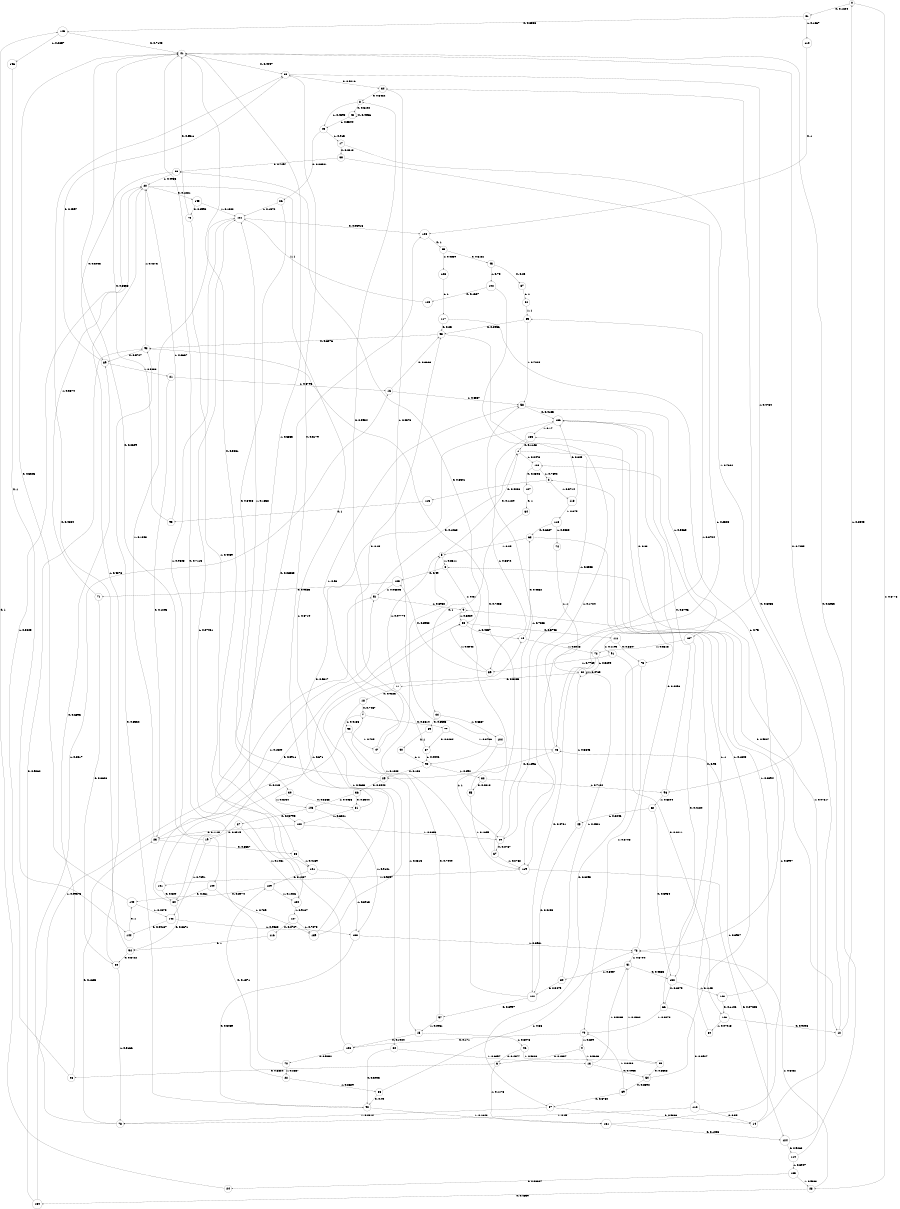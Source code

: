 digraph "ch23concat_phase3_L10" {
size = "6,8.5";
ratio = "fill";
node [shape = circle];
node [fontsize = 24];
edge [fontsize = 24];
0 -> 81 [label = "0: 0.1224   "];
0 -> 28 [label = "1: 0.8776   "];
1 -> 12 [label = "0: 0.9527   "];
1 -> 120 [label = "1: 0.0473   "];
2 -> 115 [label = "0: 0.4286   "];
2 -> 118 [label = "1: 0.5714   "];
3 -> 105 [label = "0: 0.49     "];
3 -> 33 [label = "1: 0.51     "];
4 -> 6 [label = "0: 0.4357   "];
4 -> 13 [label = "1: 0.5643   "];
5 -> 1 [label = "0: 0.1189   "];
5 -> 3 [label = "1: 0.8811   "];
6 -> 98 [label = "0: 0.8824   "];
6 -> 131 [label = "1: 0.1176   "];
7 -> 77 [label = "0: 0.5814   "];
7 -> 99 [label = "1: 0.4186   "];
8 -> 42 [label = "0: 0.5102   "];
8 -> 49 [label = "1: 0.4898   "];
9 -> 80 [label = "0: 0.3911   "];
9 -> 33 [label = "1: 0.6089   "];
10 -> 63 [label = "0: 0.4582   "];
10 -> 72 [label = "1: 0.5418   "];
11 -> 18 [label = "0: 0.9223   "];
11 -> 5 [label = "1: 0.07774  "];
12 -> 41 [label = "0: 0.7455   "];
12 -> 0 [label = "1: 0.2545   "];
13 -> 54 [label = "0: 0.4935   "];
13 -> 61 [label = "1: 0.5065   "];
14 -> 34 [label = "0: 0.6063   "];
14 -> 48 [label = "1: 0.3937   "];
15 -> 106 [label = "0: 0.1924   "];
15 -> 46 [label = "1: 0.8076   "];
16 -> 53 [label = "0: 0.3663   "];
16 -> 58 [label = "1: 0.6337   "];
17 -> 68 [label = "0: 0.2318   "];
17 -> 96 [label = "1: 0.7682   "];
18 -> 7 [label = "0: 0.7487   "];
18 -> 15 [label = "1: 0.2513   "];
19 -> 41 [label = "0: 0.2609   "];
19 -> 142 [label = "1: 0.7391   "];
20 -> 145 [label = "0: 0.1281   "];
20 -> 60 [label = "1: 0.8719   "];
21 -> 23 [label = "0: 0.1205   "];
21 -> 16 [label = "1: 0.8795   "];
22 -> 129 [label = "0: 0.1371   "];
22 -> 86 [label = "1: 0.8629   "];
23 -> 56 [label = "0: 0.8657   "];
23 -> 121 [label = "1: 0.1343   "];
24 -> 143 [label = "0: 1        "];
25 -> 36 [label = "0: 0.8442   "];
25 -> 121 [label = "1: 0.1558   "];
26 -> 30 [label = "0: 0.8428   "];
26 -> 121 [label = "1: 0.1572   "];
27 -> 19 [label = "0: 0.8519   "];
27 -> 130 [label = "1: 0.1481   "];
28 -> 134 [label = "0: 0.4539   "];
28 -> 73 [label = "1: 0.5461   "];
29 -> 67 [label = "0: 0.2767   "];
29 -> 58 [label = "1: 0.7233   "];
30 -> 31 [label = "0: 0.3866   "];
30 -> 103 [label = "1: 0.6134   "];
31 -> 35 [label = "0: 0.3179   "];
31 -> 100 [label = "1: 0.6821   "];
32 -> 11 [label = "0: 0.5235   "];
32 -> 32 [label = "1: 0.4765   "];
33 -> 111 [label = "0: 0.5743   "];
33 -> 10 [label = "1: 0.4257   "];
34 -> 8 [label = "0: 0.5422   "];
34 -> 90 [label = "1: 0.4578   "];
35 -> 34 [label = "0: 0.5216   "];
35 -> 48 [label = "1: 0.4784   "];
36 -> 31 [label = "0: 0.5544   "];
36 -> 103 [label = "1: 0.4456   "];
37 -> 14 [label = "0: 0.5386   "];
37 -> 78 [label = "1: 0.4614   "];
38 -> 89 [label = "0: 0.5045   "];
38 -> 20 [label = "1: 0.4955   "];
39 -> 40 [label = "0: 1        "];
40 -> 90 [label = "1: 1        "];
41 -> 35 [label = "0: 0.4447   "];
41 -> 100 [label = "1: 0.5553   "];
42 -> 42 [label = "0: 0.4456   "];
42 -> 49 [label = "1: 0.5544   "];
43 -> 87 [label = "0: 0.25     "];
43 -> 102 [label = "1: 0.75     "];
44 -> 39 [label = "0: 0.3333   "];
44 -> 104 [label = "1: 0.6667   "];
45 -> 122 [label = "0: 0.4155   "];
45 -> 32 [label = "1: 0.5845   "];
46 -> 6 [label = "0: 0.4677   "];
46 -> 85 [label = "1: 0.5323   "];
47 -> 53 [label = "0: 0.44     "];
47 -> 58 [label = "1: 0.56     "];
48 -> 25 [label = "0: 0.1296   "];
48 -> 83 [label = "1: 0.8704   "];
49 -> 26 [label = "0: 0.08501  "];
49 -> 17 [label = "1: 0.915    "];
50 -> 2 [label = "1: 1        "];
51 -> 1 [label = "0: 0.1068   "];
51 -> 9 [label = "1: 0.8932   "];
52 -> 83 [label = "1: 1        "];
53 -> 93 [label = "0: 0.8276   "];
53 -> 119 [label = "1: 0.1724   "];
54 -> 69 [label = "0: 0.8692   "];
54 -> 133 [label = "1: 0.1308   "];
55 -> 38 [label = "0: 0.8341   "];
55 -> 119 [label = "1: 0.1659   "];
56 -> 41 [label = "0: 0.5831   "];
56 -> 101 [label = "1: 0.4169   "];
57 -> 8 [label = "0: 0.5954   "];
57 -> 90 [label = "1: 0.4046   "];
58 -> 136 [label = "0: 0.4135   "];
58 -> 137 [label = "1: 0.5865   "];
59 -> 105 [label = "0: 0.3958   "];
59 -> 33 [label = "1: 0.6042   "];
60 -> 92 [label = "0: 0.3903   "];
60 -> 13 [label = "1: 0.6097   "];
61 -> 132 [label = "0: 0.4563   "];
61 -> 84 [label = "1: 0.5437   "];
62 -> 132 [label = "0: 0.3954   "];
62 -> 45 [label = "1: 0.6046   "];
63 -> 66 [label = "0: 0.95     "];
63 -> 5 [label = "1: 0.05     "];
64 -> 44 [label = "0: 1        "];
65 -> 43 [label = "0: 0.5161   "];
65 -> 123 [label = "1: 0.4839   "];
66 -> 112 [label = "0: 0.6927   "];
66 -> 79 [label = "1: 0.3073   "];
67 -> 93 [label = "0: 0.7238   "];
67 -> 119 [label = "1: 0.2762   "];
68 -> 38 [label = "0: 0.7497   "];
68 -> 119 [label = "1: 0.2503   "];
69 -> 37 [label = "0: 0.6764   "];
69 -> 79 [label = "1: 0.3236   "];
70 -> 41 [label = "0: 0.7113   "];
70 -> 22 [label = "1: 0.2887   "];
71 -> 88 [label = "0: 0.6626   "];
71 -> 20 [label = "1: 0.3374   "];
72 -> 122 [label = "0: 0.4701   "];
72 -> 32 [label = "1: 0.5299   "];
73 -> 136 [label = "0: 0.4296   "];
73 -> 61 [label = "1: 0.5704   "];
74 -> 32 [label = "1: 1        "];
75 -> 37 [label = "0: 0.6295   "];
75 -> 79 [label = "1: 0.3705   "];
76 -> 41 [label = "0: 0.5511   "];
76 -> 101 [label = "1: 0.4489   "];
77 -> 57 [label = "0: 0.6234   "];
77 -> 48 [label = "1: 0.3766   "];
78 -> 23 [label = "0: 0.1683   "];
78 -> 16 [label = "1: 0.8317   "];
79 -> 106 [label = "0: 0.171    "];
79 -> 4 [label = "1: 0.829    "];
80 -> 94 [label = "0: 0.8671   "];
80 -> 51 [label = "1: 0.1329   "];
81 -> 143 [label = "0: 0.8333   "];
81 -> 110 [label = "1: 0.1667   "];
82 -> 55 [label = "0: 0.2818   "];
82 -> 96 [label = "1: 0.7182   "];
83 -> 53 [label = "0: 0.2956   "];
83 -> 58 [label = "1: 0.7044   "];
84 -> 122 [label = "0: 0.5479   "];
84 -> 32 [label = "1: 0.4521   "];
85 -> 54 [label = "0: 0.5638   "];
85 -> 61 [label = "1: 0.4362   "];
86 -> 92 [label = "0: 0.44     "];
86 -> 73 [label = "1: 0.56     "];
87 -> 52 [label = "1: 1        "];
88 -> 35 [label = "0: 0.4834   "];
88 -> 78 [label = "1: 0.5166   "];
89 -> 35 [label = "0: 0.4597   "];
89 -> 21 [label = "1: 0.5403   "];
90 -> 25 [label = "0: 0.108    "];
90 -> 82 [label = "1: 0.892    "];
91 -> 126 [label = "0: 0.2211   "];
91 -> 59 [label = "1: 0.7789   "];
92 -> 93 [label = "0: 0.8352   "];
92 -> 131 [label = "1: 0.1648   "];
93 -> 89 [label = "0: 0.5727   "];
93 -> 20 [label = "1: 0.4273   "];
94 -> 88 [label = "0: 0.5722   "];
94 -> 20 [label = "1: 0.4278   "];
95 -> 41 [label = "0: 0.3333   "];
95 -> 20 [label = "1: 0.6667   "];
96 -> 136 [label = "0: 0.3796   "];
96 -> 62 [label = "1: 0.6204   "];
97 -> 7 [label = "0: 0.7049   "];
97 -> 15 [label = "1: 0.2951   "];
98 -> 89 [label = "0: 0.6395   "];
98 -> 20 [label = "1: 0.3605   "];
99 -> 23 [label = "0: 0.215    "];
99 -> 47 [label = "1: 0.785    "];
100 -> 23 [label = "0: 0.1142   "];
100 -> 29 [label = "1: 0.8858   "];
101 -> 129 [label = "0: 0.1087   "];
101 -> 138 [label = "1: 0.8913   "];
102 -> 125 [label = "0: 0.1667   "];
102 -> 29 [label = "1: 0.8333   "];
103 -> 27 [label = "0: 0.08795  "];
103 -> 138 [label = "1: 0.9121   "];
104 -> 29 [label = "1: 1        "];
105 -> 71 [label = "0: 0.9335   "];
105 -> 51 [label = "1: 0.06645  "];
106 -> 70 [label = "0: 0.9252   "];
106 -> 121 [label = "1: 0.07481  "];
107 -> 64 [label = "0: 1        "];
108 -> 65 [label = "0: 1        "];
109 -> 80 [label = "0: 0.261    "];
109 -> 139 [label = "1: 0.739    "];
110 -> 108 [label = "0: 1        "];
111 -> 75 [label = "0: 0.8807   "];
111 -> 91 [label = "1: 0.1193   "];
112 -> 14 [label = "0: 0.55     "];
112 -> 78 [label = "1: 0.45     "];
113 -> 63 [label = "0: 0.6667   "];
113 -> 74 [label = "1: 0.3333   "];
114 -> 41 [label = "0: 0.6053   "];
114 -> 135 [label = "1: 0.3947   "];
115 -> 95 [label = "0: 1        "];
116 -> 94 [label = "0: 1        "];
117 -> 53 [label = "0: 0.25     "];
117 -> 73 [label = "1: 0.75     "];
118 -> 136 [label = "0: 0.625    "];
118 -> 113 [label = "1: 0.375    "];
119 -> 124 [label = "0: 0.07025  "];
119 -> 141 [label = "1: 0.9297   "];
120 -> 107 [label = "0: 0.2308   "];
120 -> 2 [label = "1: 0.7692   "];
121 -> 108 [label = "0: 0.03916  "];
121 -> 109 [label = "1: 0.9608   "];
122 -> 97 [label = "0: 0.8997   "];
122 -> 5 [label = "1: 0.1003   "];
123 -> 117 [label = "1: 1        "];
124 -> 114 [label = "0: 0.9268   "];
124 -> 120 [label = "1: 0.07317  "];
125 -> 121 [label = "1: 1        "];
126 -> 12 [label = "0: 0.9298   "];
126 -> 50 [label = "1: 0.07018  "];
127 -> 116 [label = "0: 0.2727   "];
127 -> 139 [label = "1: 0.7273   "];
128 -> 126 [label = "0: 0.1106   "];
128 -> 3 [label = "1: 0.8894   "];
129 -> 140 [label = "0: 0.8974   "];
129 -> 130 [label = "1: 0.1026   "];
130 -> 108 [label = "0: 0.08333  "];
130 -> 127 [label = "1: 0.9167   "];
131 -> 124 [label = "0: 0.1003   "];
131 -> 9 [label = "1: 0.8997   "];
132 -> 66 [label = "0: 0.8875   "];
132 -> 128 [label = "1: 0.1125   "];
133 -> 1 [label = "0: 0.1128   "];
133 -> 59 [label = "1: 0.8872   "];
134 -> 93 [label = "0: 0.9062   "];
134 -> 51 [label = "1: 0.09375  "];
135 -> 24 [label = "0: 0.06667  "];
135 -> 28 [label = "1: 0.9333   "];
136 -> 75 [label = "0: 0.83     "];
136 -> 133 [label = "1: 0.17     "];
137 -> 132 [label = "0: 0.4184   "];
137 -> 72 [label = "1: 0.5816   "];
138 -> 92 [label = "0: 0.3069   "];
138 -> 73 [label = "1: 0.6931   "];
139 -> 136 [label = "0: 0.5317   "];
139 -> 10 [label = "1: 0.4683   "];
140 -> 41 [label = "0: 0.5325   "];
140 -> 142 [label = "1: 0.4675   "];
141 -> 80 [label = "0: 0.329    "];
141 -> 33 [label = "1: 0.671    "];
142 -> 144 [label = "0: 0.04167  "];
142 -> 138 [label = "1: 0.9583   "];
143 -> 41 [label = "0: 0.7143   "];
143 -> 146 [label = "1: 0.2857   "];
144 -> 140 [label = "0: 1        "];
145 -> 76 [label = "0: 0.8998   "];
145 -> 121 [label = "1: 0.1002   "];
146 -> 144 [label = "0: 1        "];
}